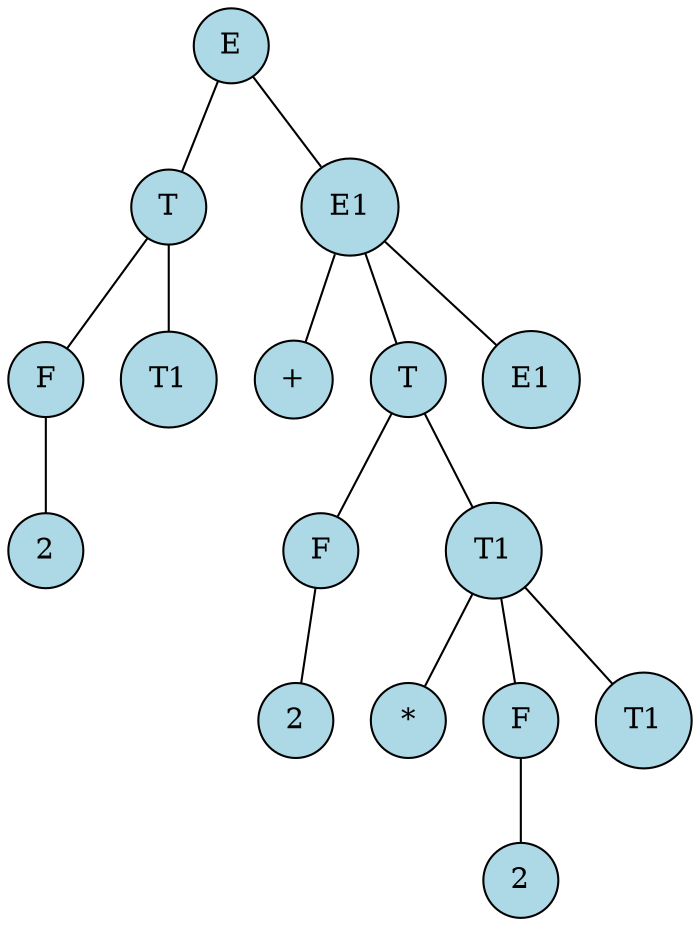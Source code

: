 graph g {
	"2101973421E0" [shape=circle, style=filled, fillcolor="lightblue", label="E"];
	"685325104T1" [shape=circle, style=filled, fillcolor="lightblue", label="T"];
	"460141958F2" [shape=circle, style=filled, fillcolor="lightblue", label="F"];
	"116315788423" [shape=circle, style=filled, fillcolor="lightblue", label="2"];
	"460141958F2" -- "116315788423";
	{ rank=same "116315788423" }
	"1956725890T12" [shape=circle, style=filled, fillcolor="lightblue", label="T1"];
	"685325104T1" -- "460141958F2";
	"685325104T1" -- "1956725890T12";
	{ rank=same "460141958F2","1956725890T12" }
	"356573597E11" [shape=circle, style=filled, fillcolor="lightblue", label="E1"];
	"1735600054+2" [shape=circle, style=filled, fillcolor="lightblue", label="+"];
	"21685669T2" [shape=circle, style=filled, fillcolor="lightblue", label="T"];
	"2133927002F3" [shape=circle, style=filled, fillcolor="lightblue", label="F"];
	"183601924024" [shape=circle, style=filled, fillcolor="lightblue", label="2"];
	"2133927002F3" -- "183601924024";
	{ rank=same "183601924024" }
	"325040804T13" [shape=circle, style=filled, fillcolor="lightblue", label="T1"];
	"1173230247*4" [shape=circle, style=filled, fillcolor="lightblue", label="*"];
	"856419764F4" [shape=circle, style=filled, fillcolor="lightblue", label="F"];
	"62100987525" [shape=circle, style=filled, fillcolor="lightblue", label="2"];
	"856419764F4" -- "62100987525";
	{ rank=same "62100987525" }
	"1265094477T14" [shape=circle, style=filled, fillcolor="lightblue", label="T1"];
	"325040804T13" -- "1173230247*4";
	"325040804T13" -- "856419764F4";
	"325040804T13" -- "1265094477T14";
	{ rank=same "1173230247*4","856419764F4","1265094477T14" }
	"21685669T2" -- "2133927002F3";
	"21685669T2" -- "325040804T13";
	{ rank=same "2133927002F3","325040804T13" }
	"2125039532E12" [shape=circle, style=filled, fillcolor="lightblue", label="E1"];
	"356573597E11" -- "1735600054+2";
	"356573597E11" -- "21685669T2";
	"356573597E11" -- "2125039532E12";
	{ rank=same "1735600054+2","21685669T2","2125039532E12" }
	"2101973421E0" -- "685325104T1";
	"2101973421E0" -- "356573597E11";
	{ rank=same "685325104T1","356573597E11" }
}

